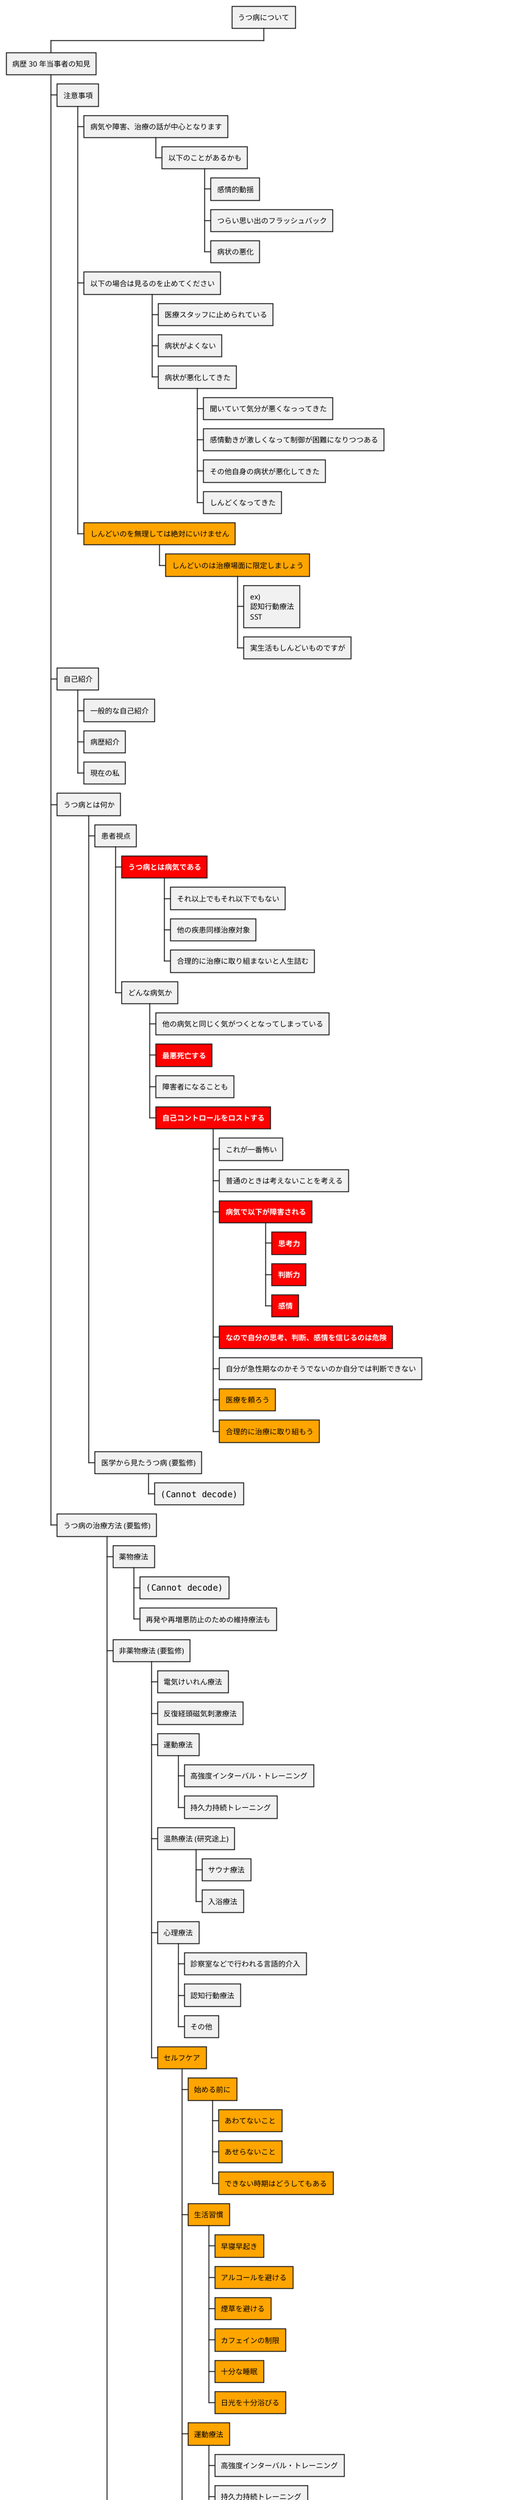 @startwbs
'!pragma layout elk
* うつ病について
** 病歴 30 年当事者の知見

*** 注意事項
**** 病気や障害、治療の話が中心となります
***** 以下のことがあるかも
****** 感情的動揺
****** つらい思い出のフラッシュバック
****** 病状の悪化
**** 以下の場合は見るのを止めてください
***** 医療スタッフに止められている
***** 病状がよくない
***** 病状が悪化してきた
****** 聞いていて気分が悪くなっってきた
****** 感情動きが激しくなって制御が困難になりつつある
****** その他自身の病状が悪化してきた
****** しんどくなってきた
****[#orange] しんどいのを無理しては絶対にいけません
*****[#orange] しんどいのは治療場面に限定しましょう
****** ex)\n認知行動療法\nSST
****** 実生活もしんどいものですが

*** 自己紹介
**** 一般的な自己紹介
**** 病歴紹介
**** 現在の私

*** うつ病とは何か

**** 患者視点
*****[#red] <color:white><b>うつ病とは病気である</b></color>
****** それ以上でもそれ以下でもない
****** 他の疾患同様治療対象
****** 合理的に治療に取り組まないと人生詰む

***** どんな病気か
****** 他の病気と同じく気がつくとなってしまっている
******[#red] <color:white><b>最悪死亡する</b></color>
****** 障害者になることも

******[#red] <color:white><b>自己コントロールをロストする</b></color>
******* これが一番怖い
******* 普通のときは考えないことを考える
*******[#red] <color:white><b>病気で以下が障害される</b></color>
********[#red] <color:white><b>思考力</b></color>
********[#red] <color:white><b>判断力</b></color>
********[#red] <color:white><b>感情</b></color>
*******[#red] <color:white><b>なので自分の思考、判断、感情を信じるのは危険</b></color>
******* 自分が急性期なのかそうでないのか自分では判断できない
*******[#orange] 医療を頼ろう
*******[#orange] 合理的に治療に取り組もう

**** 医学から見たうつ病 (要監修)
***** <img src="fig2025031701.svg">

*** うつ病の治療方法 (要監修)

**** 薬物療法
***** <img src="fig2025031803.svg">
***** 再発や再増悪防止のための維持療法も

**** 非薬物療法 (要監修)
***** 電気けいれん療法
***** 反復経頭磁気刺激療法

***** 運動療法
****** 高強度インターバル・トレーニング
****** 持久力持続トレーニング

***** 温熱療法 (研究途上)
****** サウナ療法
****** 入浴療法

***** 心理療法
****** 診察室などで行われる言語的介入
****** 認知行動療法
'******* 評価と治療方針決定
'******* プロトコルに従って実施
'******* エクスプレッシブ・ライティング
'******* メタ認知
'******* SST (ソーシャル・スキル・トレーニング : 社会技能訓練)
'******* アサーション
'******* その他
****** その他

*****[#orange] セルフケア
******[#orange] 始める前に
*******[#orange] あわてないこと
*******[#orange] あせらないこと
*******[#orange] できない時期はどうしてもある
******[#orange] 生活習慣
*******[#orange] 早寝早起き
*******[#orange] アルコールを避ける
*******[#orange] 煙草を避ける
*******[#orange] カフェインの制限
*******[#orange] 十分な睡眠
*******[#orange] 日光を十分浴びる

******[#orange] 運動療法
******* 高強度インターバル・トレーニング
******* 持久力持続トレーニング
*******[#orange] ウォーキング
********[#orange] 散歩
********[#orange] ハイキング
********[#orange] フォトウォーク
********[#orange] バードウォッチング
********[#orange] 自然観察
*******[#orange] サイクリング
*******[#orange] 登山
*******[#orange] スイミング
*******[#orange] その他

******[#orange] リラクゼーション
*******[#orange] 入浴
********[#orange] お風呂
********[#orange] 温泉
********[#orange] サウナ
*******[#orange] マインドフルネス
*******[#orange] 座禅

******[#orange] レクリエーション
*******[#orange] 音楽
*******[#orange] 読書
*******[#orange] 旅行
*******[#orange] 日帰り旅行
*******[#orange] 各種レジャー

******[#orange] エクスプレッシブ・ライティング
*******[#orange] 目的
********[#orange] 自分の感情、思考、判断
*********[#orange] 見える化
*********[#orange] 客観化
*********[#orange] 多角化
********[#orange] PDSA サイクルのように
*******[#orange] 日記
*******[#orange] メモ習慣
*******[#orange] CBT コラム法
********[#orange] トリプルコラム法
********[#orange] 突っ込みノート法
*******[#orange] ジャーナリング
*******[#orange] メタ認知トレーニング
*******[#orange] その他

****[#orange] 治療に臨むに当って助けになること
*****[#orange] 自分を治療対象として認識する
*****[#orange] エビデンスに基く医学情報
*****[#orange] 治療メニューの意味理解
*****[#orange]:状態把握の用語変換
　　極力精神医学用語に
====
ex) 死にたい
　　　⇩
　　希死念慮が生じている
　　　　死にたいという表現は
　　　　情動の強度を伝えるための
　　　　<b>補助表現に格下げする</b>;
******[#orange] ロストコントロール対策
******:医療従事者への有効な情報提供 (要確認)
死にたい、とか、しんどい
と感情込めて言うのとどちらが伝わる？;

*****[#orange] 好奇心
******[#orange] 様々な学び
*******[#orange] 精神医学
*******[#orange] 心理学
********[#orange] 認知行動療法
********[#orange] 精神分析
********[#orange] 実存分析
********[#orange] 人間性心理学(マズローとか)
********[#orange] その他
*******[#orange] 自然科学
*******[#orange] 哲学
*******[#orange] 宗教
*******[#orange] 統計学

*******[#orange] ライフハック
********[#orange] ビジネススキル
*********[#orange] PDSA サイクル
*********[#orange] 情報整理スキル
**********[#orange] KJ 法
**********[#orange] ロジックツリー
**********[#orange] マインドマップ
**********[#orange] その他のマッピング分析技法
**********[#orange] レジュメ構成能力
**********[#orange] ノート・メモ術
***********[#orange] バレットジャーナル
***********[#orange] その他
**********[#orange] プレゼンテーション術
***********[#orange] スピーチ
***********[#orange] ライトニングトーク
**********[#orange] 情報機器活用術
***********[#orange] スプレッドシート
***********[#orange] ワードプロセッサ
***********[#orange] プレゼンテーション
***********[#orange] テキストエディタ
***********[#orange] HTML、CSS、JavaScript、TypeScript
***********[#orange] PlantUML、Graphviz、etc...
***********[#orange] その他

********[#orange] 過去・現在の自分自身の振り返り
********[#orange] その他

'****** その他

'****[#red] <color:white><b>注意を要するもの</b></color>
'*****[#red] <color:white><b>SNS や動画サイト</b></color>
'******[#red] <color:white><b>ネガティブフィードバックが多過ぎる</b></color>
'******[#red] <color:white><b>害を減らす工夫をしないと危険</b></color>

'******[#orange] 実は健康な人たちにとっても気をつけないと健康上のリスク
'*******[#orange] 報酬系を過剰に刺激するシステム上の仕組み
'********[#orange] 集客のため
'********[#orange] 依存症製造マシーン化している
'*******[#orange] 怒りの感情を増幅させる設計
'********[#orange] 相容れない考えにネガティブに反応してしまう人間の習性を利用している
'********[#orange] 相容れない考えが世の中に溢れているのは当たり前だけど人はそれを忘れる
'********[#orange] それを利用して滞在時間を増やす設計になっている
'********[#orange] 元エンジニアとしてかなり悪質なシステムだと評したい

'*******[#orange] 問題設計リスト
'********[#orange] 文字数制限
'*********[#orange] 誤解、誤読の源泉
'*********[#orange] 人から読解能力を奪う設計
'*********[#orange] 人から文書作成能力を奪う設計
'*********[#orange] 人から思考能力思考時間を奪う設計
'**********[#orange] 特殊詐欺と同じ設計
'********[#orange] コメント機能
'*********[#orange] 対立の源泉
'********[#orange] お勧め機能
'*********[#orange] 生活圏に関係のない刺激を無理矢理捩じ込む
'********[#orange] 再ポスト機能
'*********[#orange] 対立の源泉
'********[#orange] コメント付き再ポスト機能
'*********[#orange] 対立の源泉
'********[#orange] 検索機能
'*********[#orange] 他人の意見が気になる人間の性質を利用
'*********[#orange] 生活圏に関係のない刺激を無理矢理捩じ込む
'*******[#orange] インフルエンサーの問題
'********[#orange] 煽ることで閲覧数を増やそうとする
'*********[#orange] お金のため
'*********[#orange] 過剰な承認欲求
'*******[#orange] 運営会社の問題
'********[#orange] 自社の経済的利益のために人の健康を害する人の性質をフル活用
'********[#orange] 世に問題を問おうとすると、表現の自由を盾にする悪質さ
'********[#orange] 既存メディアなら避けるネガティブ・キャンペーンを平気でやる
'********[#orange] 運用時の行き過ぎた言論統制
'*******[#orange] 病人製造機だと元 IT エンジニアとして断言する
'*******[#orange] 何を言っても改善されないので利用にはしたたかさや工夫が絶対に必要
'*******[#red] <color:white><b>情報的健康こそ最重要</b></color>

'***** 母性的集団
'******< 所謂メンヘラ・コミュニティ
'****** 残念ながら治るのに欠片も役立たない
'******< 実際には母性集団ではない
'****** 当事者の母性を求めてしまう性向
'******* 気持はわかる
'******* 短時間の一時的な休憩場所としてなら
'******* 緊急避難先としてなら
'******* でも居着くと百害あって一理無し
'******* なぜなら現実の世界には存在しない
'******* 卒業しましょう

'****** 母性的集団の構成
'******* 母性を求める当事者
'******** <b>理解</b>されたいと言う
'********* 単に母性に包まれたいだけ
'********* 理解って何？優しくされること？
'********* まるで乳幼児の欲求のように思いませんか？
'********* 人間は赤ん坊のままでは生きていけないですよね？
'********* 赤ん坊じゃないのでさっさと卒業したほうがいいのでは？
'******* 母性を提供する共依存イネイブラー
'******** 実はイネイブラーには相手への理解も愛情もない
'******** 困った問題のある人を助ける自分が愛おしい
'******** 病者が回復していくと自分の存在意義を見失う
'********* 病者の回復を無意識に妨害しはじめる
'******* 無限ループ
'******** 別のおいしい獲物へのイネイブラーの無意識的乗り換え
'******** 当事者の見捨てられ体験
'********* 当て付けの OD
'********** イネイブラーの興味の対象外

'******* 本当の理解者とは
'******** 当事者の様子がおかしな時にそれを指摘してくれる
'******** 受診を勧めてくれる
'******** 睡眠環境を調整してくれる
'******** 入院を勧めてくれる
'******** 当事者の状況によっては当事者を病院に連れて行き医療保護入院の手続きをしてくれる
'********* 急性期の当事者の思考力、判断力、感情が障害されているから
'********* 当事者に病識が無い場合も
'******** 上辺の言葉ではなく行動で判断しましょう

'****** どちらも勘違いしてはいけない
'******* どちらにも相手に対する愛情も心配も思いやりもまったく無い
'******* 歪んだ自己愛集団に過ぎない
'******* 人間の持つ愛情などでは決してない

'****** そんな集団のメンバーになってはいけない
'******* 治るのが遠のく。あるいは永遠にやってこない
'******* イネイブラーの共依存も悪化する
'******* どちらにも良くない
'****** 正しい認識、少くとも間違ってはいない認識が非常に重要
'*******< 人間としての成長と成熟
'******* 自己
'******* 社会
'******* 現実
'******* 人間とは？
'******* 人生とは？
'******* 生きるとはどういうことか
'******* いずれ必ずやって来る死をどう思うか

'****** 休憩し終えたらさっさと離れるのがお互いのため

'******[#orange] 一人の人間として自立しましょう
'*******[#orange] 自分自身を救う主役は他ならぬ自分自身です
'******* でも助けをくれる人の支援はありがたく受けましょう
'******** 医師、看護師、臨床心理士、ケースワーカー、国、役所、教員、家族、その他
'******** 生きていく助けになります！！
'******* 良くなる妨げになる人との距離感をどうするのか考えましょう

@endwbs
